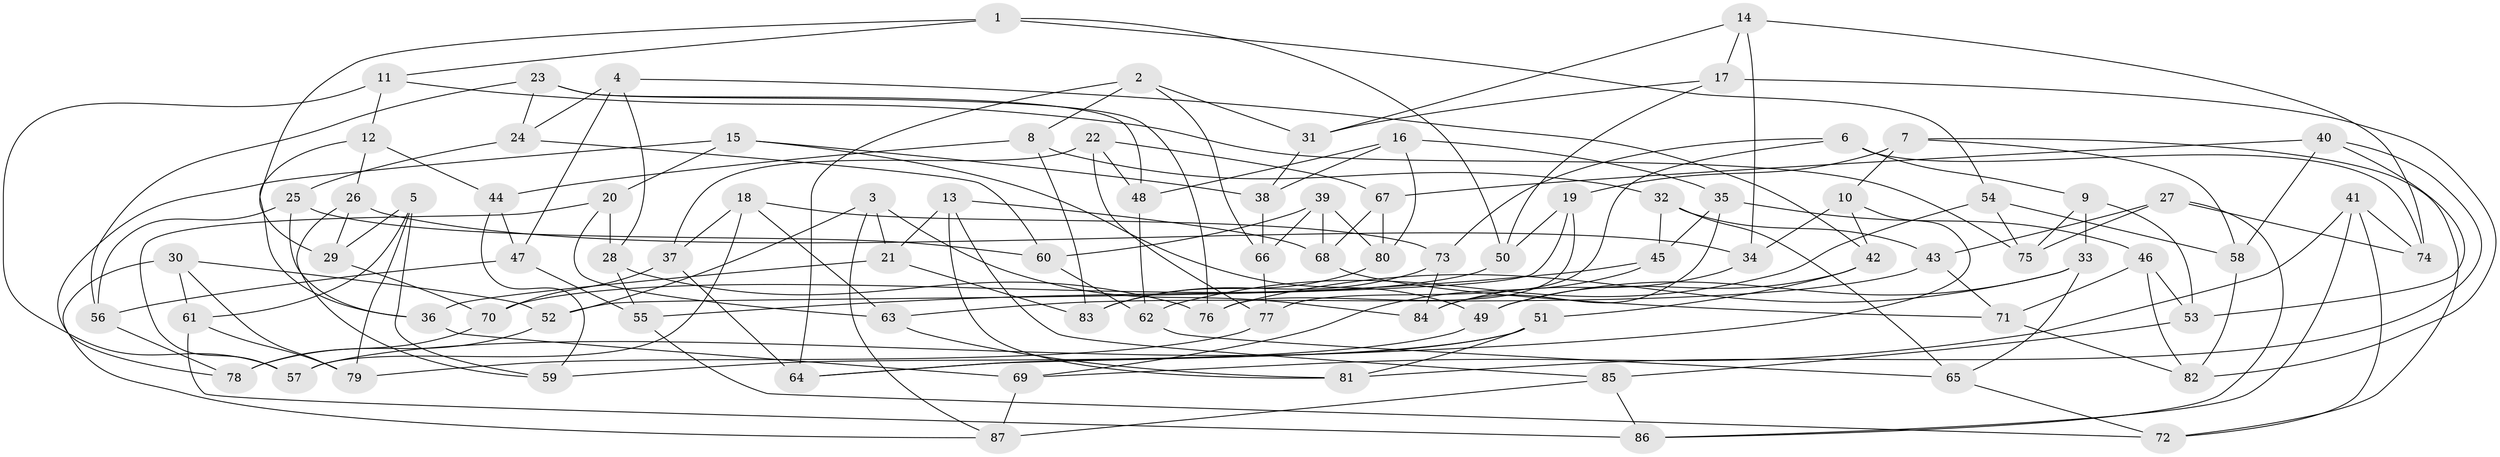 // Generated by graph-tools (version 1.1) at 2025/02/03/09/25 03:02:56]
// undirected, 87 vertices, 174 edges
graph export_dot {
graph [start="1"]
  node [color=gray90,style=filled];
  1;
  2;
  3;
  4;
  5;
  6;
  7;
  8;
  9;
  10;
  11;
  12;
  13;
  14;
  15;
  16;
  17;
  18;
  19;
  20;
  21;
  22;
  23;
  24;
  25;
  26;
  27;
  28;
  29;
  30;
  31;
  32;
  33;
  34;
  35;
  36;
  37;
  38;
  39;
  40;
  41;
  42;
  43;
  44;
  45;
  46;
  47;
  48;
  49;
  50;
  51;
  52;
  53;
  54;
  55;
  56;
  57;
  58;
  59;
  60;
  61;
  62;
  63;
  64;
  65;
  66;
  67;
  68;
  69;
  70;
  71;
  72;
  73;
  74;
  75;
  76;
  77;
  78;
  79;
  80;
  81;
  82;
  83;
  84;
  85;
  86;
  87;
  1 -- 29;
  1 -- 54;
  1 -- 50;
  1 -- 11;
  2 -- 66;
  2 -- 31;
  2 -- 8;
  2 -- 64;
  3 -- 52;
  3 -- 84;
  3 -- 21;
  3 -- 87;
  4 -- 28;
  4 -- 42;
  4 -- 47;
  4 -- 24;
  5 -- 29;
  5 -- 79;
  5 -- 59;
  5 -- 61;
  6 -- 73;
  6 -- 9;
  6 -- 74;
  6 -- 77;
  7 -- 19;
  7 -- 72;
  7 -- 10;
  7 -- 58;
  8 -- 83;
  8 -- 32;
  8 -- 44;
  9 -- 75;
  9 -- 33;
  9 -- 53;
  10 -- 64;
  10 -- 42;
  10 -- 34;
  11 -- 57;
  11 -- 75;
  11 -- 12;
  12 -- 26;
  12 -- 36;
  12 -- 44;
  13 -- 81;
  13 -- 85;
  13 -- 21;
  13 -- 68;
  14 -- 74;
  14 -- 31;
  14 -- 17;
  14 -- 34;
  15 -- 49;
  15 -- 38;
  15 -- 20;
  15 -- 78;
  16 -- 35;
  16 -- 38;
  16 -- 80;
  16 -- 48;
  17 -- 50;
  17 -- 82;
  17 -- 31;
  18 -- 37;
  18 -- 73;
  18 -- 57;
  18 -- 63;
  19 -- 76;
  19 -- 50;
  19 -- 52;
  20 -- 57;
  20 -- 63;
  20 -- 28;
  21 -- 36;
  21 -- 83;
  22 -- 77;
  22 -- 48;
  22 -- 67;
  22 -- 37;
  23 -- 48;
  23 -- 56;
  23 -- 24;
  23 -- 76;
  24 -- 25;
  24 -- 60;
  25 -- 56;
  25 -- 36;
  25 -- 60;
  26 -- 34;
  26 -- 29;
  26 -- 59;
  27 -- 74;
  27 -- 43;
  27 -- 86;
  27 -- 75;
  28 -- 55;
  28 -- 76;
  29 -- 70;
  30 -- 52;
  30 -- 61;
  30 -- 87;
  30 -- 79;
  31 -- 38;
  32 -- 45;
  32 -- 65;
  32 -- 43;
  33 -- 65;
  33 -- 49;
  33 -- 76;
  34 -- 84;
  35 -- 45;
  35 -- 84;
  35 -- 46;
  36 -- 69;
  37 -- 64;
  37 -- 70;
  38 -- 66;
  39 -- 66;
  39 -- 80;
  39 -- 68;
  39 -- 60;
  40 -- 53;
  40 -- 67;
  40 -- 81;
  40 -- 58;
  41 -- 74;
  41 -- 86;
  41 -- 69;
  41 -- 72;
  42 -- 51;
  42 -- 49;
  43 -- 71;
  43 -- 63;
  44 -- 59;
  44 -- 47;
  45 -- 69;
  45 -- 55;
  46 -- 71;
  46 -- 53;
  46 -- 82;
  47 -- 55;
  47 -- 56;
  48 -- 62;
  49 -- 59;
  50 -- 70;
  51 -- 81;
  51 -- 64;
  51 -- 57;
  52 -- 78;
  53 -- 85;
  54 -- 75;
  54 -- 58;
  54 -- 62;
  55 -- 72;
  56 -- 78;
  58 -- 82;
  60 -- 62;
  61 -- 86;
  61 -- 79;
  62 -- 65;
  63 -- 81;
  65 -- 72;
  66 -- 77;
  67 -- 68;
  67 -- 80;
  68 -- 71;
  69 -- 87;
  70 -- 78;
  71 -- 82;
  73 -- 84;
  73 -- 83;
  77 -- 79;
  80 -- 83;
  85 -- 87;
  85 -- 86;
}

